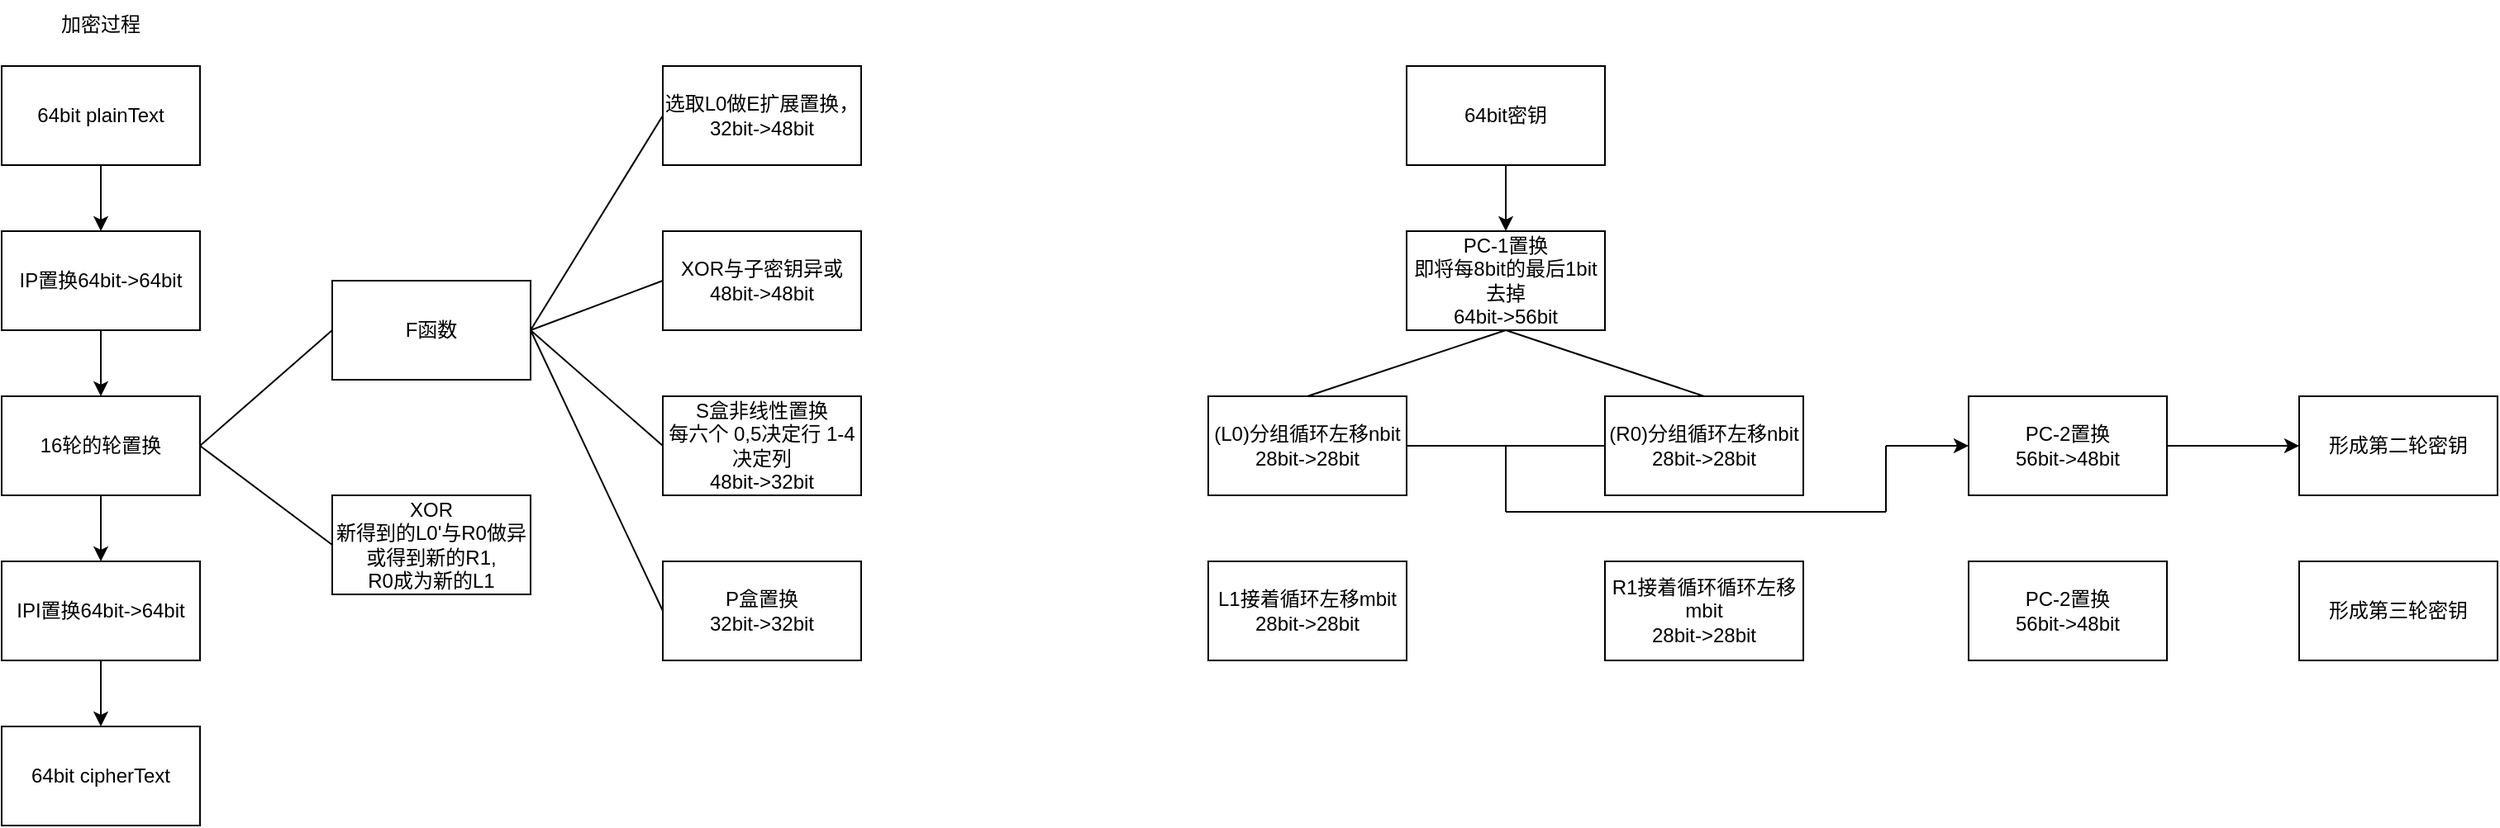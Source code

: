 <mxfile version="17.1.0" type="github">
  <diagram id="d-9lN3E3b-7A1qJQFk1q" name="Page-1">
    <mxGraphModel dx="946" dy="557" grid="1" gridSize="10" guides="1" tooltips="1" connect="1" arrows="1" fold="1" page="1" pageScale="1" pageWidth="850" pageHeight="1100" math="0" shadow="0">
      <root>
        <mxCell id="0" />
        <mxCell id="1" parent="0" />
        <mxCell id="XsJQiSFJp8W32oPpOZ8I-12" value="" style="edgeStyle=orthogonalEdgeStyle;rounded=0;orthogonalLoop=1;jettySize=auto;html=1;" edge="1" parent="1" source="XsJQiSFJp8W32oPpOZ8I-1" target="XsJQiSFJp8W32oPpOZ8I-2">
          <mxGeometry relative="1" as="geometry" />
        </mxCell>
        <mxCell id="XsJQiSFJp8W32oPpOZ8I-1" value="64bit plainText" style="rounded=0;whiteSpace=wrap;html=1;" vertex="1" parent="1">
          <mxGeometry x="160" y="100" width="120" height="60" as="geometry" />
        </mxCell>
        <mxCell id="XsJQiSFJp8W32oPpOZ8I-13" value="" style="edgeStyle=orthogonalEdgeStyle;rounded=0;orthogonalLoop=1;jettySize=auto;html=1;" edge="1" parent="1" source="XsJQiSFJp8W32oPpOZ8I-2" target="XsJQiSFJp8W32oPpOZ8I-3">
          <mxGeometry relative="1" as="geometry" />
        </mxCell>
        <mxCell id="XsJQiSFJp8W32oPpOZ8I-2" value="IP置换64bit-&amp;gt;64bit" style="rounded=0;whiteSpace=wrap;html=1;" vertex="1" parent="1">
          <mxGeometry x="160" y="200" width="120" height="60" as="geometry" />
        </mxCell>
        <mxCell id="XsJQiSFJp8W32oPpOZ8I-14" value="" style="edgeStyle=orthogonalEdgeStyle;rounded=0;orthogonalLoop=1;jettySize=auto;html=1;" edge="1" parent="1" source="XsJQiSFJp8W32oPpOZ8I-3" target="XsJQiSFJp8W32oPpOZ8I-4">
          <mxGeometry relative="1" as="geometry" />
        </mxCell>
        <mxCell id="XsJQiSFJp8W32oPpOZ8I-3" value="16轮的轮置换" style="rounded=0;whiteSpace=wrap;html=1;" vertex="1" parent="1">
          <mxGeometry x="160" y="300" width="120" height="60" as="geometry" />
        </mxCell>
        <mxCell id="XsJQiSFJp8W32oPpOZ8I-15" value="" style="edgeStyle=orthogonalEdgeStyle;rounded=0;orthogonalLoop=1;jettySize=auto;html=1;" edge="1" parent="1" source="XsJQiSFJp8W32oPpOZ8I-4" target="XsJQiSFJp8W32oPpOZ8I-5">
          <mxGeometry relative="1" as="geometry" />
        </mxCell>
        <mxCell id="XsJQiSFJp8W32oPpOZ8I-4" value="IPI置换64bit-&amp;gt;64bit" style="rounded=0;whiteSpace=wrap;html=1;" vertex="1" parent="1">
          <mxGeometry x="160" y="400" width="120" height="60" as="geometry" />
        </mxCell>
        <mxCell id="XsJQiSFJp8W32oPpOZ8I-5" value="64bit cipherText" style="rounded=0;whiteSpace=wrap;html=1;" vertex="1" parent="1">
          <mxGeometry x="160" y="500" width="120" height="60" as="geometry" />
        </mxCell>
        <mxCell id="XsJQiSFJp8W32oPpOZ8I-6" value="F函数" style="rounded=0;whiteSpace=wrap;html=1;" vertex="1" parent="1">
          <mxGeometry x="360" y="230" width="120" height="60" as="geometry" />
        </mxCell>
        <mxCell id="XsJQiSFJp8W32oPpOZ8I-7" value="XOR&lt;br&gt;新得到的L0&#39;与R0做异或得到新的R1,&lt;br&gt;R0成为新的L1" style="rounded=0;whiteSpace=wrap;html=1;" vertex="1" parent="1">
          <mxGeometry x="360" y="360" width="120" height="60" as="geometry" />
        </mxCell>
        <mxCell id="XsJQiSFJp8W32oPpOZ8I-8" value="选取L0做E扩展置换，32bit-&amp;gt;48bit" style="rounded=0;whiteSpace=wrap;html=1;" vertex="1" parent="1">
          <mxGeometry x="560" y="100" width="120" height="60" as="geometry" />
        </mxCell>
        <mxCell id="XsJQiSFJp8W32oPpOZ8I-9" value="XOR与子密钥异或&lt;br&gt;48bit-&amp;gt;48bit" style="rounded=0;whiteSpace=wrap;html=1;" vertex="1" parent="1">
          <mxGeometry x="560" y="200" width="120" height="60" as="geometry" />
        </mxCell>
        <mxCell id="XsJQiSFJp8W32oPpOZ8I-10" value="S盒非线性置换&lt;br&gt;每六个 0,5决定行 1-4决定列&lt;br&gt;48bit-&amp;gt;32bit" style="rounded=0;whiteSpace=wrap;html=1;" vertex="1" parent="1">
          <mxGeometry x="560" y="300" width="120" height="60" as="geometry" />
        </mxCell>
        <mxCell id="XsJQiSFJp8W32oPpOZ8I-11" value="P盒置换&lt;br&gt;32bit-&amp;gt;32bit" style="rounded=0;whiteSpace=wrap;html=1;" vertex="1" parent="1">
          <mxGeometry x="560" y="400" width="120" height="60" as="geometry" />
        </mxCell>
        <mxCell id="XsJQiSFJp8W32oPpOZ8I-18" value="" style="endArrow=none;html=1;rounded=0;exitX=1;exitY=0.5;exitDx=0;exitDy=0;entryX=0;entryY=0.5;entryDx=0;entryDy=0;" edge="1" parent="1" source="XsJQiSFJp8W32oPpOZ8I-3" target="XsJQiSFJp8W32oPpOZ8I-6">
          <mxGeometry width="50" height="50" relative="1" as="geometry">
            <mxPoint x="400" y="340" as="sourcePoint" />
            <mxPoint x="450" y="290" as="targetPoint" />
          </mxGeometry>
        </mxCell>
        <mxCell id="XsJQiSFJp8W32oPpOZ8I-19" value="" style="endArrow=none;html=1;rounded=0;exitX=1;exitY=0.5;exitDx=0;exitDy=0;entryX=0;entryY=0.5;entryDx=0;entryDy=0;" edge="1" parent="1" source="XsJQiSFJp8W32oPpOZ8I-3" target="XsJQiSFJp8W32oPpOZ8I-7">
          <mxGeometry width="50" height="50" relative="1" as="geometry">
            <mxPoint x="400" y="340" as="sourcePoint" />
            <mxPoint x="450" y="290" as="targetPoint" />
          </mxGeometry>
        </mxCell>
        <mxCell id="XsJQiSFJp8W32oPpOZ8I-20" value="" style="endArrow=none;html=1;rounded=0;entryX=0;entryY=0.5;entryDx=0;entryDy=0;exitX=1;exitY=0.5;exitDx=0;exitDy=0;" edge="1" parent="1" source="XsJQiSFJp8W32oPpOZ8I-6" target="XsJQiSFJp8W32oPpOZ8I-8">
          <mxGeometry width="50" height="50" relative="1" as="geometry">
            <mxPoint x="400" y="340" as="sourcePoint" />
            <mxPoint x="450" y="290" as="targetPoint" />
          </mxGeometry>
        </mxCell>
        <mxCell id="XsJQiSFJp8W32oPpOZ8I-21" value="" style="endArrow=none;html=1;rounded=0;entryX=0;entryY=0.5;entryDx=0;entryDy=0;exitX=1;exitY=0.5;exitDx=0;exitDy=0;" edge="1" parent="1" source="XsJQiSFJp8W32oPpOZ8I-6" target="XsJQiSFJp8W32oPpOZ8I-9">
          <mxGeometry width="50" height="50" relative="1" as="geometry">
            <mxPoint x="400" y="340" as="sourcePoint" />
            <mxPoint x="450" y="290" as="targetPoint" />
          </mxGeometry>
        </mxCell>
        <mxCell id="XsJQiSFJp8W32oPpOZ8I-22" value="" style="endArrow=none;html=1;rounded=0;entryX=0;entryY=0.5;entryDx=0;entryDy=0;exitX=1;exitY=0.5;exitDx=0;exitDy=0;" edge="1" parent="1" source="XsJQiSFJp8W32oPpOZ8I-6" target="XsJQiSFJp8W32oPpOZ8I-10">
          <mxGeometry width="50" height="50" relative="1" as="geometry">
            <mxPoint x="400" y="340" as="sourcePoint" />
            <mxPoint x="450" y="290" as="targetPoint" />
          </mxGeometry>
        </mxCell>
        <mxCell id="XsJQiSFJp8W32oPpOZ8I-23" value="" style="endArrow=none;html=1;rounded=0;entryX=0;entryY=0.5;entryDx=0;entryDy=0;exitX=1;exitY=0.5;exitDx=0;exitDy=0;" edge="1" parent="1" source="XsJQiSFJp8W32oPpOZ8I-6" target="XsJQiSFJp8W32oPpOZ8I-11">
          <mxGeometry width="50" height="50" relative="1" as="geometry">
            <mxPoint x="400" y="340" as="sourcePoint" />
            <mxPoint x="450" y="290" as="targetPoint" />
          </mxGeometry>
        </mxCell>
        <mxCell id="XsJQiSFJp8W32oPpOZ8I-24" value="加密过程" style="text;html=1;strokeColor=none;fillColor=none;align=center;verticalAlign=middle;whiteSpace=wrap;rounded=0;" vertex="1" parent="1">
          <mxGeometry x="190" y="60" width="60" height="30" as="geometry" />
        </mxCell>
        <mxCell id="XsJQiSFJp8W32oPpOZ8I-35" value="" style="edgeStyle=orthogonalEdgeStyle;rounded=0;orthogonalLoop=1;jettySize=auto;html=1;" edge="1" parent="1" source="XsJQiSFJp8W32oPpOZ8I-25" target="XsJQiSFJp8W32oPpOZ8I-26">
          <mxGeometry relative="1" as="geometry" />
        </mxCell>
        <mxCell id="XsJQiSFJp8W32oPpOZ8I-25" value="64bit密钥" style="rounded=0;whiteSpace=wrap;html=1;" vertex="1" parent="1">
          <mxGeometry x="1010" y="100" width="120" height="60" as="geometry" />
        </mxCell>
        <mxCell id="XsJQiSFJp8W32oPpOZ8I-26" value="PC-1置换&lt;br&gt;即将每8bit的最后1bit去掉&lt;br&gt;64bit-&amp;gt;56bit" style="rounded=0;whiteSpace=wrap;html=1;" vertex="1" parent="1">
          <mxGeometry x="1010" y="200" width="120" height="60" as="geometry" />
        </mxCell>
        <mxCell id="XsJQiSFJp8W32oPpOZ8I-27" value="(L0)分组循环左移nbit&lt;br&gt;28bit-&amp;gt;28bit" style="rounded=0;whiteSpace=wrap;html=1;" vertex="1" parent="1">
          <mxGeometry x="890" y="300" width="120" height="60" as="geometry" />
        </mxCell>
        <mxCell id="XsJQiSFJp8W32oPpOZ8I-28" value="(R0)分组循环左移nbit&lt;br&gt;28bit-&amp;gt;28bit" style="rounded=0;whiteSpace=wrap;html=1;" vertex="1" parent="1">
          <mxGeometry x="1130" y="300" width="120" height="60" as="geometry" />
        </mxCell>
        <mxCell id="XsJQiSFJp8W32oPpOZ8I-29" value="PC-2置换&lt;br&gt;56bit-&amp;gt;48bit" style="rounded=0;whiteSpace=wrap;html=1;" vertex="1" parent="1">
          <mxGeometry x="1350" y="300" width="120" height="60" as="geometry" />
        </mxCell>
        <mxCell id="XsJQiSFJp8W32oPpOZ8I-30" value="L1接着循环左移mbit&lt;br&gt;28bit-&amp;gt;28bit" style="rounded=0;whiteSpace=wrap;html=1;" vertex="1" parent="1">
          <mxGeometry x="890" y="400" width="120" height="60" as="geometry" />
        </mxCell>
        <mxCell id="XsJQiSFJp8W32oPpOZ8I-31" value="R1接着循环循环左移mbit&lt;br&gt;28bit-&amp;gt;28bit" style="rounded=0;whiteSpace=wrap;html=1;" vertex="1" parent="1">
          <mxGeometry x="1130" y="400" width="120" height="60" as="geometry" />
        </mxCell>
        <mxCell id="XsJQiSFJp8W32oPpOZ8I-32" value="PC-2置换&lt;br&gt;56bit-&amp;gt;48bit" style="rounded=0;whiteSpace=wrap;html=1;" vertex="1" parent="1">
          <mxGeometry x="1350" y="400" width="120" height="60" as="geometry" />
        </mxCell>
        <mxCell id="XsJQiSFJp8W32oPpOZ8I-33" value="形成第二轮密钥" style="rounded=0;whiteSpace=wrap;html=1;" vertex="1" parent="1">
          <mxGeometry x="1550" y="300" width="120" height="60" as="geometry" />
        </mxCell>
        <mxCell id="XsJQiSFJp8W32oPpOZ8I-34" value="形成第三轮密钥" style="rounded=0;whiteSpace=wrap;html=1;" vertex="1" parent="1">
          <mxGeometry x="1550" y="400" width="120" height="60" as="geometry" />
        </mxCell>
        <mxCell id="XsJQiSFJp8W32oPpOZ8I-36" value="" style="endArrow=none;html=1;rounded=0;entryX=0.5;entryY=1;entryDx=0;entryDy=0;exitX=0.5;exitY=0;exitDx=0;exitDy=0;" edge="1" parent="1" source="XsJQiSFJp8W32oPpOZ8I-27" target="XsJQiSFJp8W32oPpOZ8I-26">
          <mxGeometry width="50" height="50" relative="1" as="geometry">
            <mxPoint x="1030" y="330" as="sourcePoint" />
            <mxPoint x="1080" y="280" as="targetPoint" />
          </mxGeometry>
        </mxCell>
        <mxCell id="XsJQiSFJp8W32oPpOZ8I-37" value="" style="endArrow=none;html=1;rounded=0;entryX=0.5;entryY=1;entryDx=0;entryDy=0;exitX=0.5;exitY=0;exitDx=0;exitDy=0;" edge="1" parent="1" source="XsJQiSFJp8W32oPpOZ8I-28" target="XsJQiSFJp8W32oPpOZ8I-26">
          <mxGeometry width="50" height="50" relative="1" as="geometry">
            <mxPoint x="1240" y="370" as="sourcePoint" />
            <mxPoint x="1290" y="320" as="targetPoint" />
          </mxGeometry>
        </mxCell>
        <mxCell id="XsJQiSFJp8W32oPpOZ8I-38" value="" style="endArrow=none;html=1;rounded=0;exitX=1;exitY=0.5;exitDx=0;exitDy=0;entryX=0;entryY=0.5;entryDx=0;entryDy=0;" edge="1" parent="1" source="XsJQiSFJp8W32oPpOZ8I-27" target="XsJQiSFJp8W32oPpOZ8I-28">
          <mxGeometry width="50" height="50" relative="1" as="geometry">
            <mxPoint x="1240" y="370" as="sourcePoint" />
            <mxPoint x="1290" y="320" as="targetPoint" />
          </mxGeometry>
        </mxCell>
        <mxCell id="XsJQiSFJp8W32oPpOZ8I-39" value="" style="endArrow=none;html=1;rounded=0;" edge="1" parent="1">
          <mxGeometry width="50" height="50" relative="1" as="geometry">
            <mxPoint x="1070" y="330" as="sourcePoint" />
            <mxPoint x="1070" y="370" as="targetPoint" />
          </mxGeometry>
        </mxCell>
        <mxCell id="XsJQiSFJp8W32oPpOZ8I-40" value="" style="endArrow=none;html=1;rounded=0;" edge="1" parent="1">
          <mxGeometry width="50" height="50" relative="1" as="geometry">
            <mxPoint x="1070" y="370" as="sourcePoint" />
            <mxPoint x="1300" y="370" as="targetPoint" />
          </mxGeometry>
        </mxCell>
        <mxCell id="XsJQiSFJp8W32oPpOZ8I-41" value="" style="endArrow=none;html=1;rounded=0;" edge="1" parent="1">
          <mxGeometry width="50" height="50" relative="1" as="geometry">
            <mxPoint x="1300" y="370" as="sourcePoint" />
            <mxPoint x="1300" y="330" as="targetPoint" />
          </mxGeometry>
        </mxCell>
        <mxCell id="XsJQiSFJp8W32oPpOZ8I-42" value="" style="endArrow=classic;html=1;rounded=0;entryX=0;entryY=0.5;entryDx=0;entryDy=0;entryPerimeter=0;" edge="1" parent="1" target="XsJQiSFJp8W32oPpOZ8I-29">
          <mxGeometry width="50" height="50" relative="1" as="geometry">
            <mxPoint x="1300" y="330" as="sourcePoint" />
            <mxPoint x="1330" y="270" as="targetPoint" />
          </mxGeometry>
        </mxCell>
        <mxCell id="XsJQiSFJp8W32oPpOZ8I-43" value="" style="endArrow=classic;html=1;rounded=0;exitX=1;exitY=0.5;exitDx=0;exitDy=0;entryX=0;entryY=0.5;entryDx=0;entryDy=0;" edge="1" parent="1" source="XsJQiSFJp8W32oPpOZ8I-29" target="XsJQiSFJp8W32oPpOZ8I-33">
          <mxGeometry width="50" height="50" relative="1" as="geometry">
            <mxPoint x="1240" y="370" as="sourcePoint" />
            <mxPoint x="1290" y="320" as="targetPoint" />
          </mxGeometry>
        </mxCell>
      </root>
    </mxGraphModel>
  </diagram>
</mxfile>

